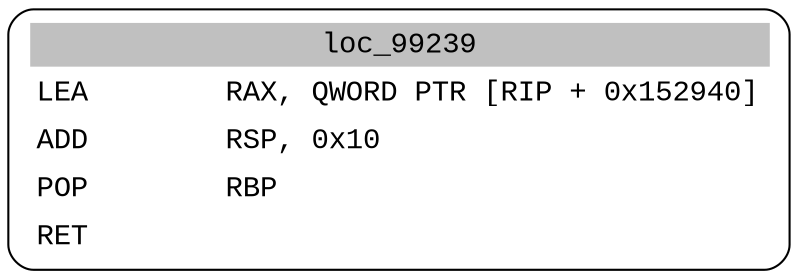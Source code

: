 digraph asm_graph {
1941 [
shape="Mrecord" fontname="Courier New"label =<<table border="0" cellborder="0" cellpadding="3"><tr><td align="center" colspan="2" bgcolor="grey">loc_99239</td></tr><tr><td align="left">LEA        RAX, QWORD PTR [RIP + 0x152940]</td></tr><tr><td align="left">ADD        RSP, 0x10</td></tr><tr><td align="left">POP        RBP</td></tr><tr><td align="left">RET        </td></tr></table>> ];
}